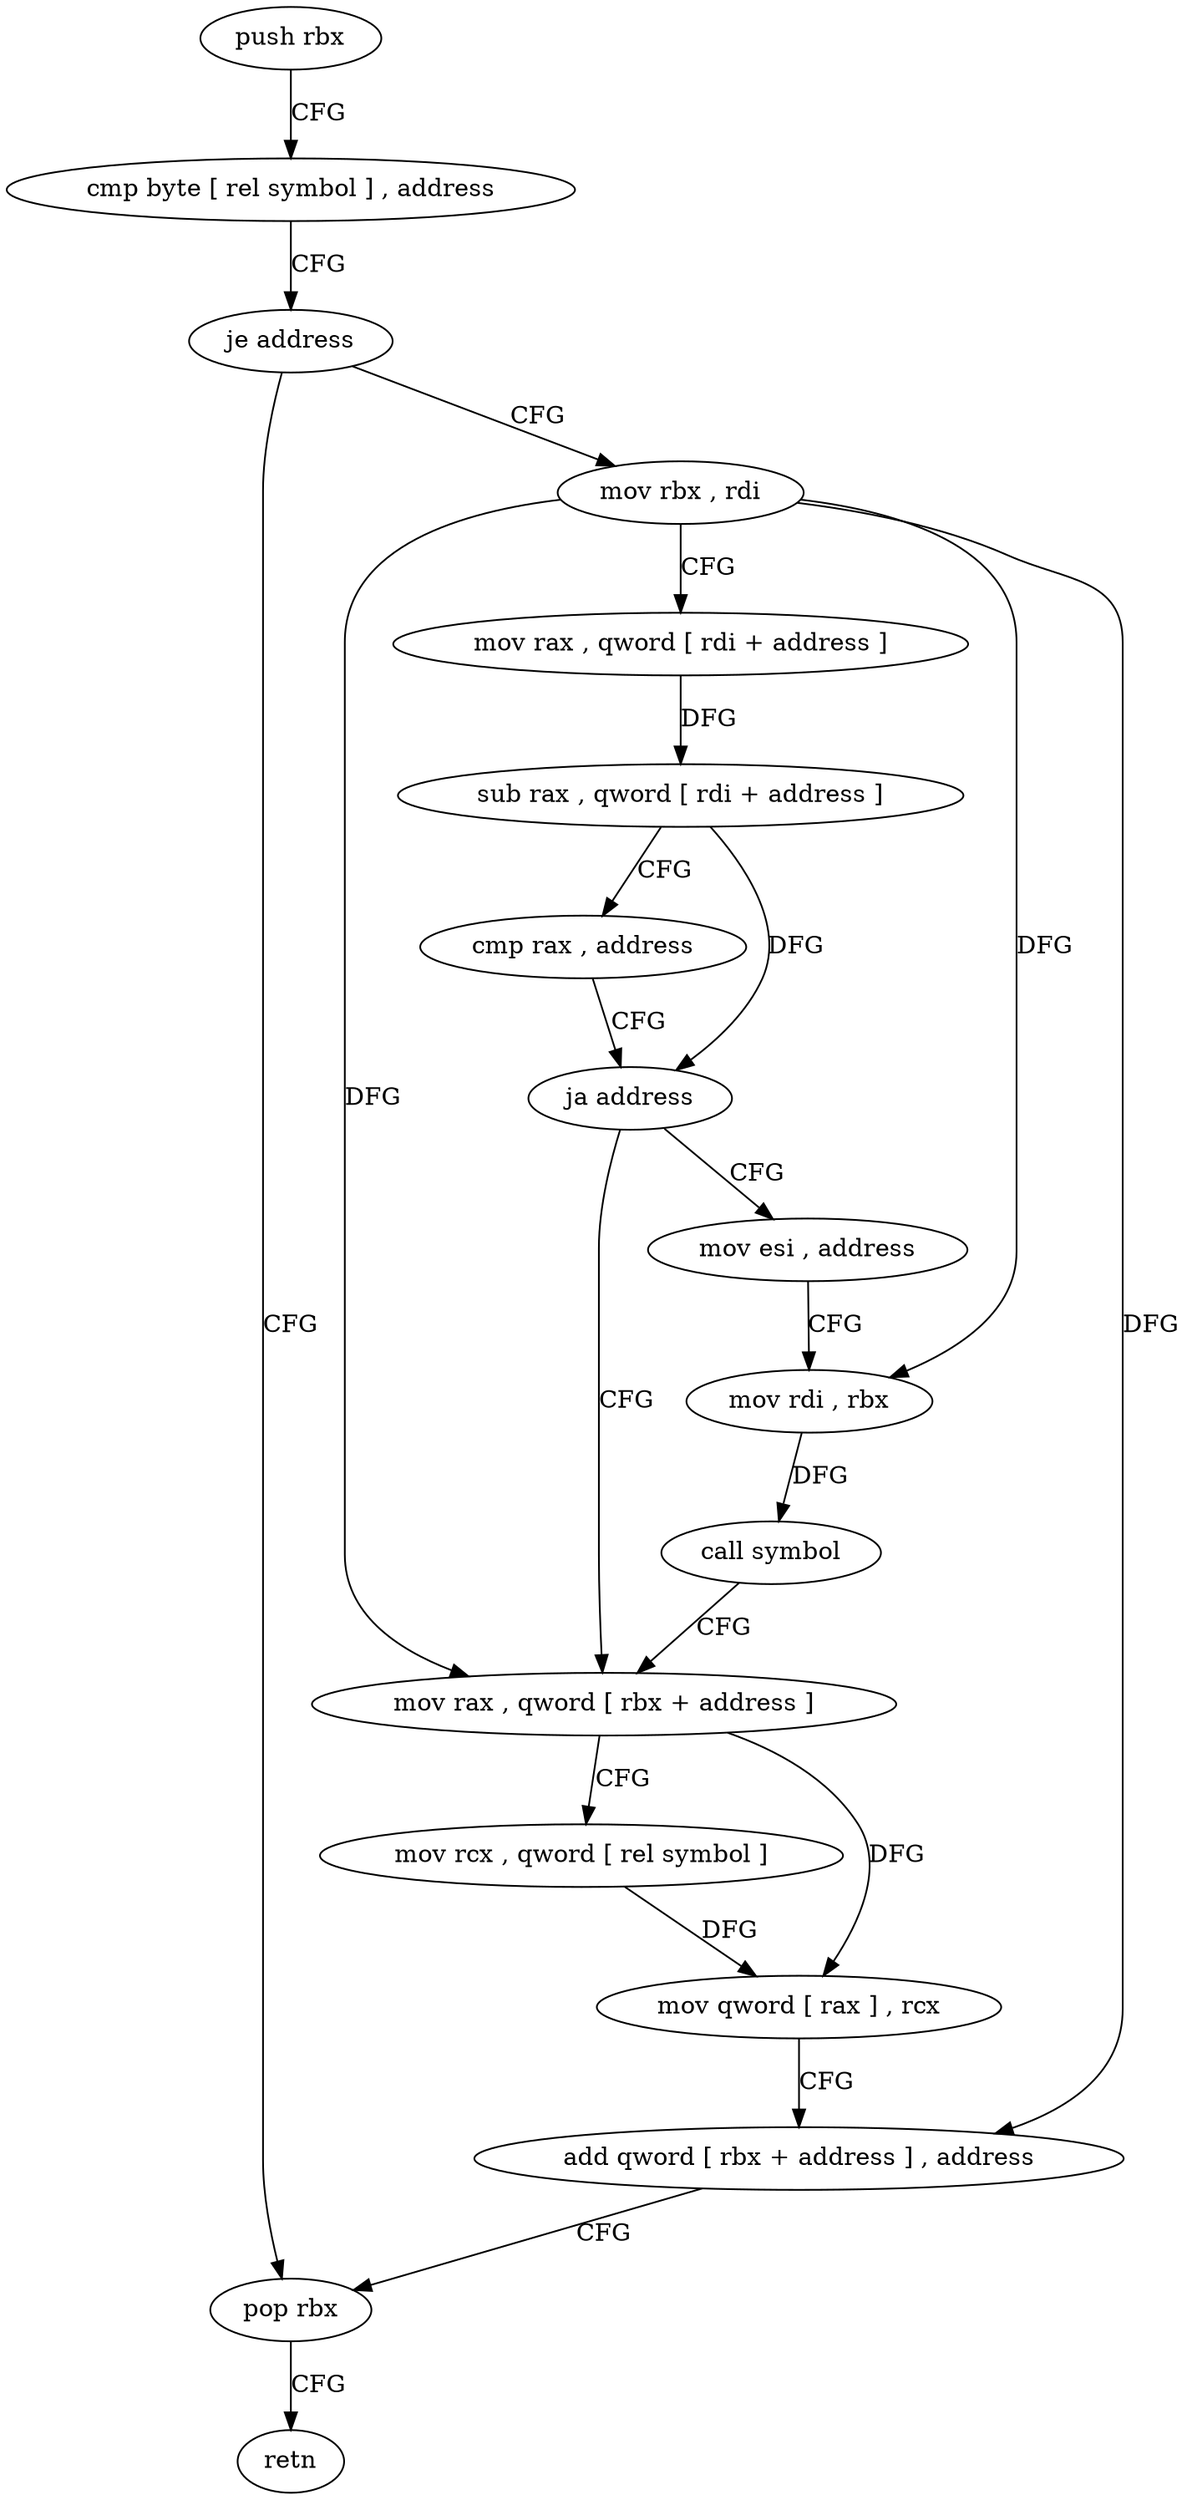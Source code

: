 digraph "func" {
"4222912" [label = "push rbx" ]
"4222913" [label = "cmp byte [ rel symbol ] , address" ]
"4222920" [label = "je address" ]
"4222971" [label = "pop rbx" ]
"4222922" [label = "mov rbx , rdi" ]
"4222972" [label = "retn" ]
"4222925" [label = "mov rax , qword [ rdi + address ]" ]
"4222929" [label = "sub rax , qword [ rdi + address ]" ]
"4222933" [label = "cmp rax , address" ]
"4222937" [label = "ja address" ]
"4222952" [label = "mov rax , qword [ rbx + address ]" ]
"4222939" [label = "mov esi , address" ]
"4222956" [label = "mov rcx , qword [ rel symbol ]" ]
"4222963" [label = "mov qword [ rax ] , rcx" ]
"4222966" [label = "add qword [ rbx + address ] , address" ]
"4222944" [label = "mov rdi , rbx" ]
"4222947" [label = "call symbol" ]
"4222912" -> "4222913" [ label = "CFG" ]
"4222913" -> "4222920" [ label = "CFG" ]
"4222920" -> "4222971" [ label = "CFG" ]
"4222920" -> "4222922" [ label = "CFG" ]
"4222971" -> "4222972" [ label = "CFG" ]
"4222922" -> "4222925" [ label = "CFG" ]
"4222922" -> "4222952" [ label = "DFG" ]
"4222922" -> "4222966" [ label = "DFG" ]
"4222922" -> "4222944" [ label = "DFG" ]
"4222925" -> "4222929" [ label = "DFG" ]
"4222929" -> "4222933" [ label = "CFG" ]
"4222929" -> "4222937" [ label = "DFG" ]
"4222933" -> "4222937" [ label = "CFG" ]
"4222937" -> "4222952" [ label = "CFG" ]
"4222937" -> "4222939" [ label = "CFG" ]
"4222952" -> "4222956" [ label = "CFG" ]
"4222952" -> "4222963" [ label = "DFG" ]
"4222939" -> "4222944" [ label = "CFG" ]
"4222956" -> "4222963" [ label = "DFG" ]
"4222963" -> "4222966" [ label = "CFG" ]
"4222966" -> "4222971" [ label = "CFG" ]
"4222944" -> "4222947" [ label = "DFG" ]
"4222947" -> "4222952" [ label = "CFG" ]
}

